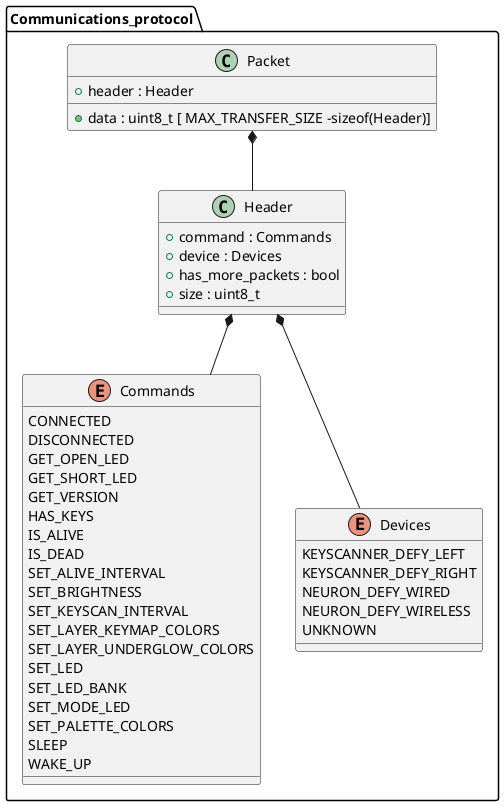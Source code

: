 @startuml





/' Objects '/

namespace Communications_protocol {
	enum Commands {
		CONNECTED
		DISCONNECTED
		GET_OPEN_LED
		GET_SHORT_LED
		GET_VERSION
		HAS_KEYS
		IS_ALIVE
		IS_DEAD
		SET_ALIVE_INTERVAL
		SET_BRIGHTNESS
		SET_KEYSCAN_INTERVAL
		SET_LAYER_KEYMAP_COLORS
		SET_LAYER_UNDERGLOW_COLORS
		SET_LED
		SET_LED_BANK
		SET_MODE_LED
		SET_PALETTE_COLORS
		SLEEP
		WAKE_UP
	}

	enum Devices {
		KEYSCANNER_DEFY_LEFT
		KEYSCANNER_DEFY_RIGHT
		NEURON_DEFY_WIRED
		NEURON_DEFY_WIRELESS
		UNKNOWN
	}

	class Header {
		+command : Commands
		+device : Devices
        +has_more_packets : bool
        +size : uint8_t
	}

	class Packet {
		+header : Header
		+data : uint8_t [ MAX_TRANSFER_SIZE -sizeof(Header)]
	}
}





/' Inheritance relationships '/




/' Aggregation relationships '/

Communications_protocol.Header *-- Communications_protocol.Commands


Communications_protocol.Header *-- Communications_protocol.Devices


Communications_protocol.Packet *-- Communications_protocol.Header









@enduml
